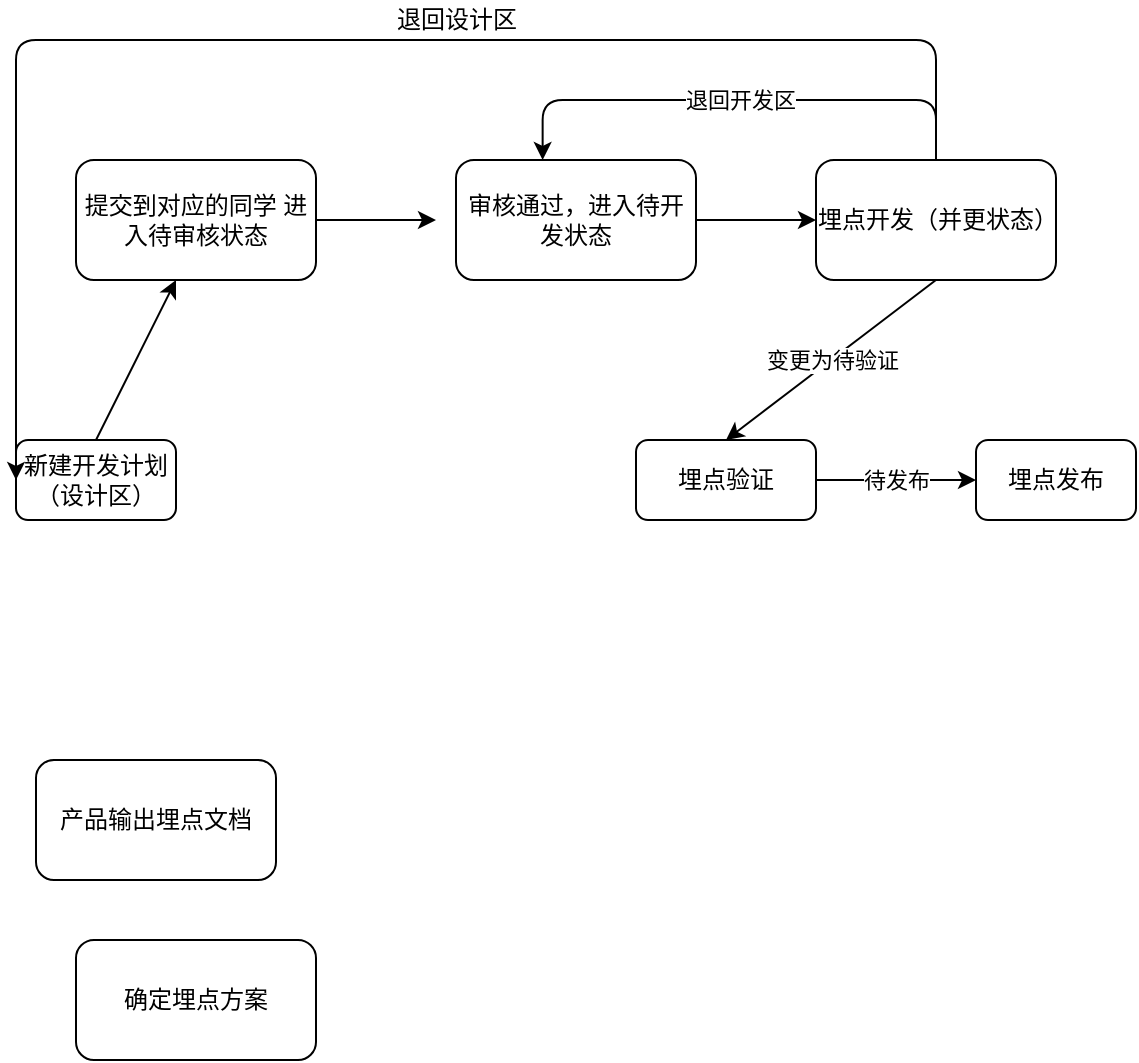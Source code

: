 <mxfile version="13.10.3" type="github">
  <diagram id="BveiJomkIh_YLb-aaVfS" name="Page-1">
    <mxGraphModel dx="782" dy="437" grid="1" gridSize="10" guides="1" tooltips="1" connect="1" arrows="1" fold="1" page="1" pageScale="1" pageWidth="4681" pageHeight="3300" math="0" shadow="0">
      <root>
        <mxCell id="0" />
        <mxCell id="1" parent="0" />
        <mxCell id="M_bzso7bv0qHUihyJy1d-1" value="产品输出埋点文档" style="rounded=1;whiteSpace=wrap;html=1;" vertex="1" parent="1">
          <mxGeometry x="20" y="1320" width="120" height="60" as="geometry" />
        </mxCell>
        <mxCell id="M_bzso7bv0qHUihyJy1d-2" value="确定埋点方案" style="rounded=1;whiteSpace=wrap;html=1;" vertex="1" parent="1">
          <mxGeometry x="40" y="1410" width="120" height="60" as="geometry" />
        </mxCell>
        <mxCell id="M_bzso7bv0qHUihyJy1d-3" value="新建开发计划（设计区）" style="rounded=1;whiteSpace=wrap;html=1;" vertex="1" parent="1">
          <mxGeometry x="10" y="1160" width="80" height="40" as="geometry" />
        </mxCell>
        <mxCell id="M_bzso7bv0qHUihyJy1d-4" value="埋点开发" style="rounded=1;whiteSpace=wrap;html=1;" vertex="1" parent="1">
          <mxGeometry x="420" y="1030" width="90" height="40" as="geometry" />
        </mxCell>
        <mxCell id="M_bzso7bv0qHUihyJy1d-5" value="埋点验证" style="rounded=1;whiteSpace=wrap;html=1;" vertex="1" parent="1">
          <mxGeometry x="320" y="1160" width="90" height="40" as="geometry" />
        </mxCell>
        <mxCell id="M_bzso7bv0qHUihyJy1d-6" value="埋点发布" style="rounded=1;whiteSpace=wrap;html=1;" vertex="1" parent="1">
          <mxGeometry x="490" y="1160" width="80" height="40" as="geometry" />
        </mxCell>
        <mxCell id="M_bzso7bv0qHUihyJy1d-8" value="" style="endArrow=classic;html=1;exitX=0.5;exitY=0;exitDx=0;exitDy=0;" edge="1" parent="1" source="M_bzso7bv0qHUihyJy1d-3">
          <mxGeometry width="50" height="50" relative="1" as="geometry">
            <mxPoint x="220" y="1150" as="sourcePoint" />
            <mxPoint x="90" y="1080" as="targetPoint" />
          </mxGeometry>
        </mxCell>
        <mxCell id="M_bzso7bv0qHUihyJy1d-9" value="提交到对应的同学 进入待审核状态" style="rounded=1;whiteSpace=wrap;html=1;" vertex="1" parent="1">
          <mxGeometry x="40" y="1020" width="120" height="60" as="geometry" />
        </mxCell>
        <mxCell id="M_bzso7bv0qHUihyJy1d-10" value="" style="endArrow=classic;html=1;exitX=1;exitY=0.5;exitDx=0;exitDy=0;" edge="1" parent="1" source="M_bzso7bv0qHUihyJy1d-9">
          <mxGeometry width="50" height="50" relative="1" as="geometry">
            <mxPoint x="220" y="1150" as="sourcePoint" />
            <mxPoint x="220" y="1050" as="targetPoint" />
          </mxGeometry>
        </mxCell>
        <mxCell id="M_bzso7bv0qHUihyJy1d-11" value="审核通过，进入待开发状态" style="rounded=1;whiteSpace=wrap;html=1;" vertex="1" parent="1">
          <mxGeometry x="230" y="1020" width="120" height="60" as="geometry" />
        </mxCell>
        <mxCell id="M_bzso7bv0qHUihyJy1d-12" value="埋点开发（并更状态）" style="rounded=1;whiteSpace=wrap;html=1;" vertex="1" parent="1">
          <mxGeometry x="410" y="1020" width="120" height="60" as="geometry" />
        </mxCell>
        <mxCell id="M_bzso7bv0qHUihyJy1d-13" value="" style="endArrow=classic;html=1;entryX=0;entryY=0.5;entryDx=0;entryDy=0;exitX=1;exitY=0.5;exitDx=0;exitDy=0;" edge="1" parent="1" source="M_bzso7bv0qHUihyJy1d-11" target="M_bzso7bv0qHUihyJy1d-12">
          <mxGeometry width="50" height="50" relative="1" as="geometry">
            <mxPoint x="270" y="980" as="sourcePoint" />
            <mxPoint x="320" y="930" as="targetPoint" />
          </mxGeometry>
        </mxCell>
        <mxCell id="M_bzso7bv0qHUihyJy1d-14" value="变更为待验证" style="endArrow=classic;html=1;exitX=0.5;exitY=1;exitDx=0;exitDy=0;entryX=0.5;entryY=0;entryDx=0;entryDy=0;" edge="1" parent="1" source="M_bzso7bv0qHUihyJy1d-12" target="M_bzso7bv0qHUihyJy1d-5">
          <mxGeometry width="50" height="50" relative="1" as="geometry">
            <mxPoint x="220" y="1140" as="sourcePoint" />
            <mxPoint x="370" y="1150" as="targetPoint" />
          </mxGeometry>
        </mxCell>
        <mxCell id="M_bzso7bv0qHUihyJy1d-15" value="" style="edgeStyle=elbowEdgeStyle;elbow=vertical;endArrow=classic;html=1;entryX=0;entryY=0.5;entryDx=0;entryDy=0;exitX=0.5;exitY=0;exitDx=0;exitDy=0;" edge="1" parent="1" source="M_bzso7bv0qHUihyJy1d-12" target="M_bzso7bv0qHUihyJy1d-3">
          <mxGeometry width="50" height="50" relative="1" as="geometry">
            <mxPoint x="220" y="1140" as="sourcePoint" />
            <mxPoint x="270" y="1090" as="targetPoint" />
            <Array as="points">
              <mxPoint x="10" y="960" />
              <mxPoint x="270" y="970" />
            </Array>
          </mxGeometry>
        </mxCell>
        <mxCell id="M_bzso7bv0qHUihyJy1d-16" value="退回设计区" style="text;html=1;align=center;verticalAlign=middle;resizable=0;points=[];autosize=1;" vertex="1" parent="1">
          <mxGeometry x="190" y="940" width="80" height="20" as="geometry" />
        </mxCell>
        <mxCell id="M_bzso7bv0qHUihyJy1d-17" value="退回开发区" style="edgeStyle=elbowEdgeStyle;elbow=vertical;endArrow=classic;html=1;exitX=0.5;exitY=0;exitDx=0;exitDy=0;entryX=0.361;entryY=0;entryDx=0;entryDy=0;entryPerimeter=0;" edge="1" parent="1" source="M_bzso7bv0qHUihyJy1d-12" target="M_bzso7bv0qHUihyJy1d-11">
          <mxGeometry width="50" height="50" relative="1" as="geometry">
            <mxPoint x="220" y="1140" as="sourcePoint" />
            <mxPoint x="270" y="1090" as="targetPoint" />
            <Array as="points">
              <mxPoint x="270" y="990" />
            </Array>
          </mxGeometry>
        </mxCell>
        <mxCell id="M_bzso7bv0qHUihyJy1d-18" value="待发布" style="endArrow=classic;html=1;entryX=0;entryY=0.5;entryDx=0;entryDy=0;exitX=1;exitY=0.5;exitDx=0;exitDy=0;" edge="1" parent="1" source="M_bzso7bv0qHUihyJy1d-5" target="M_bzso7bv0qHUihyJy1d-6">
          <mxGeometry width="50" height="50" relative="1" as="geometry">
            <mxPoint x="220" y="1120" as="sourcePoint" />
            <mxPoint x="270" y="1070" as="targetPoint" />
          </mxGeometry>
        </mxCell>
      </root>
    </mxGraphModel>
  </diagram>
</mxfile>
